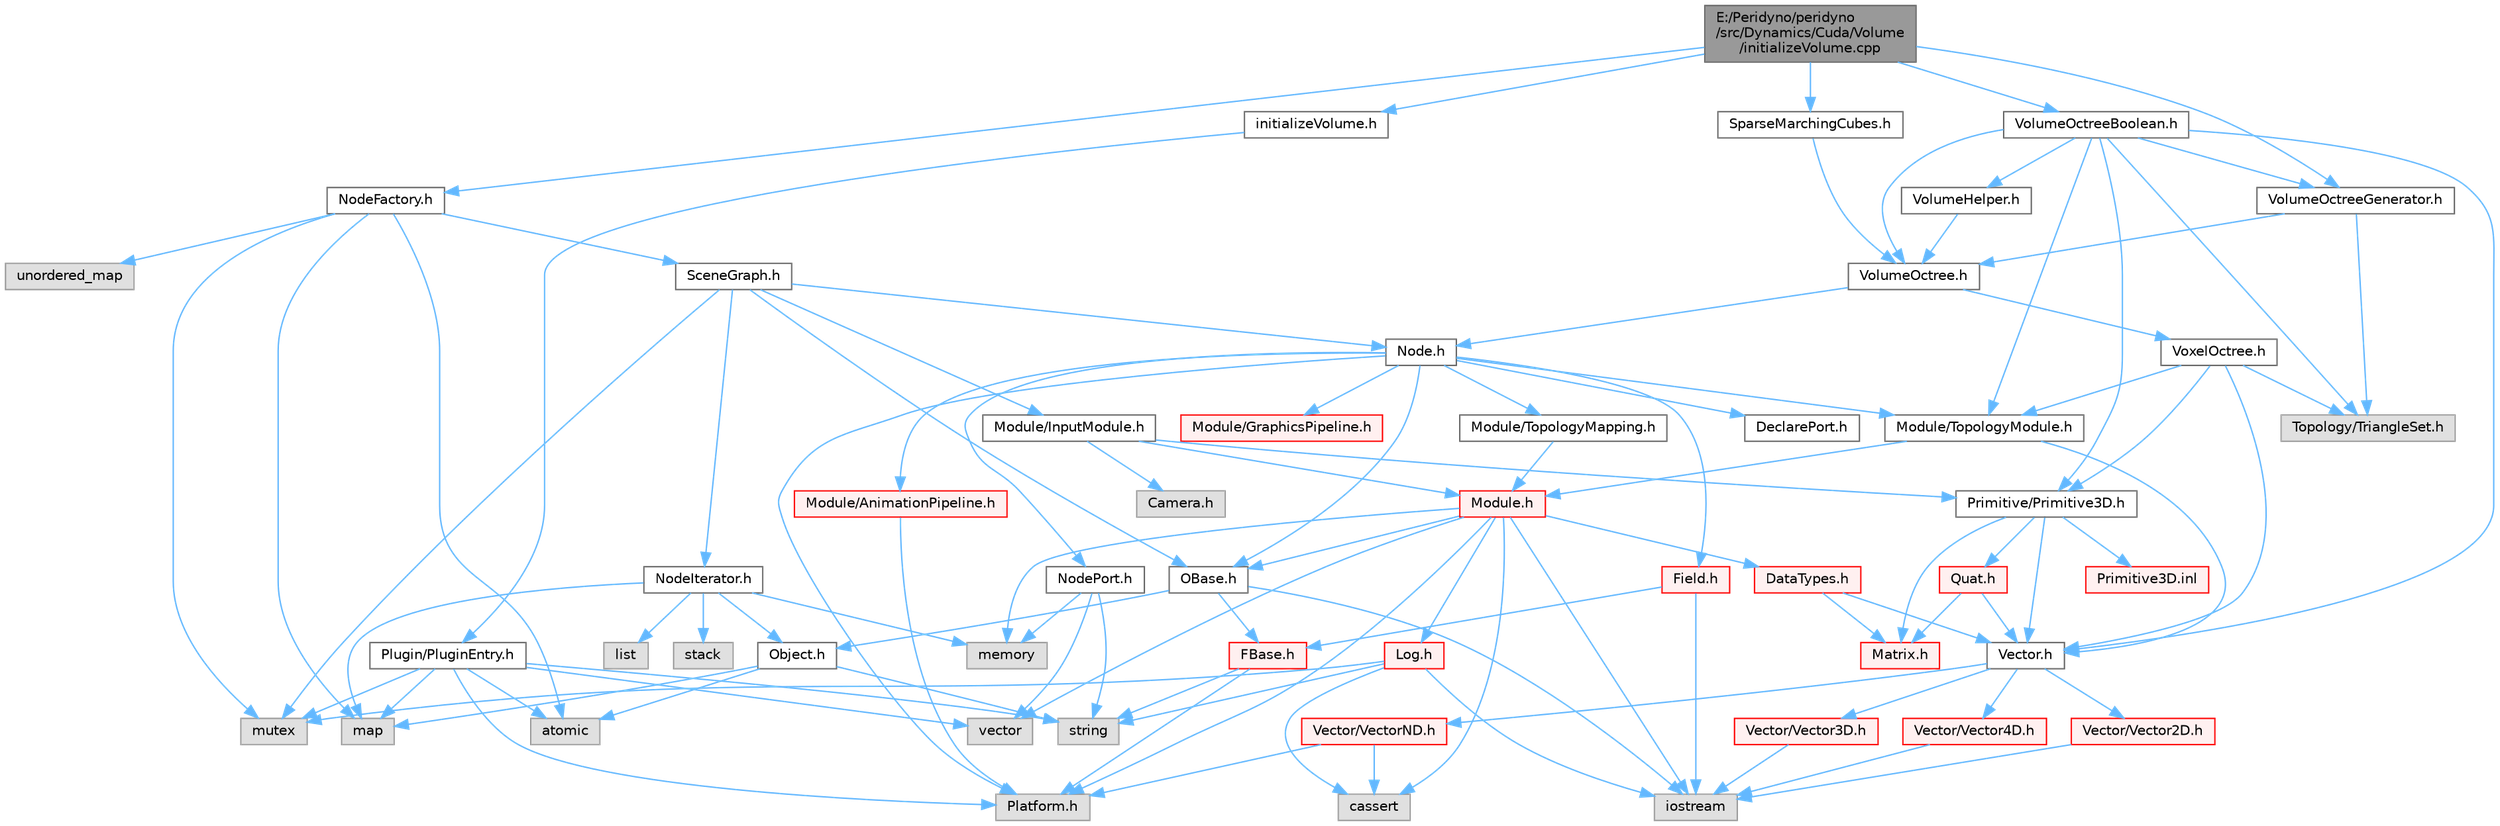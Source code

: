 digraph "E:/Peridyno/peridyno/src/Dynamics/Cuda/Volume/initializeVolume.cpp"
{
 // LATEX_PDF_SIZE
  bgcolor="transparent";
  edge [fontname=Helvetica,fontsize=10,labelfontname=Helvetica,labelfontsize=10];
  node [fontname=Helvetica,fontsize=10,shape=box,height=0.2,width=0.4];
  Node1 [id="Node000001",label="E:/Peridyno/peridyno\l/src/Dynamics/Cuda/Volume\l/initializeVolume.cpp",height=0.2,width=0.4,color="gray40", fillcolor="grey60", style="filled", fontcolor="black",tooltip=" "];
  Node1 -> Node2 [id="edge1_Node000001_Node000002",color="steelblue1",style="solid",tooltip=" "];
  Node2 [id="Node000002",label="initializeVolume.h",height=0.2,width=0.4,color="grey40", fillcolor="white", style="filled",URL="$initialize_volume_8h.html",tooltip=" "];
  Node2 -> Node3 [id="edge2_Node000002_Node000003",color="steelblue1",style="solid",tooltip=" "];
  Node3 [id="Node000003",label="Plugin/PluginEntry.h",height=0.2,width=0.4,color="grey40", fillcolor="white", style="filled",URL="$_plugin_entry_8h.html",tooltip=" "];
  Node3 -> Node4 [id="edge3_Node000003_Node000004",color="steelblue1",style="solid",tooltip=" "];
  Node4 [id="Node000004",label="string",height=0.2,width=0.4,color="grey60", fillcolor="#E0E0E0", style="filled",tooltip=" "];
  Node3 -> Node5 [id="edge4_Node000003_Node000005",color="steelblue1",style="solid",tooltip=" "];
  Node5 [id="Node000005",label="map",height=0.2,width=0.4,color="grey60", fillcolor="#E0E0E0", style="filled",tooltip=" "];
  Node3 -> Node6 [id="edge5_Node000003_Node000006",color="steelblue1",style="solid",tooltip=" "];
  Node6 [id="Node000006",label="vector",height=0.2,width=0.4,color="grey60", fillcolor="#E0E0E0", style="filled",tooltip=" "];
  Node3 -> Node7 [id="edge6_Node000003_Node000007",color="steelblue1",style="solid",tooltip=" "];
  Node7 [id="Node000007",label="atomic",height=0.2,width=0.4,color="grey60", fillcolor="#E0E0E0", style="filled",tooltip=" "];
  Node3 -> Node8 [id="edge7_Node000003_Node000008",color="steelblue1",style="solid",tooltip=" "];
  Node8 [id="Node000008",label="mutex",height=0.2,width=0.4,color="grey60", fillcolor="#E0E0E0", style="filled",tooltip=" "];
  Node3 -> Node9 [id="edge8_Node000003_Node000009",color="steelblue1",style="solid",tooltip=" "];
  Node9 [id="Node000009",label="Platform.h",height=0.2,width=0.4,color="grey60", fillcolor="#E0E0E0", style="filled",tooltip=" "];
  Node1 -> Node10 [id="edge9_Node000001_Node000010",color="steelblue1",style="solid",tooltip=" "];
  Node10 [id="Node000010",label="NodeFactory.h",height=0.2,width=0.4,color="grey40", fillcolor="white", style="filled",URL="$_node_factory_8h.html",tooltip=" "];
  Node10 -> Node7 [id="edge10_Node000010_Node000007",color="steelblue1",style="solid",tooltip=" "];
  Node10 -> Node8 [id="edge11_Node000010_Node000008",color="steelblue1",style="solid",tooltip=" "];
  Node10 -> Node5 [id="edge12_Node000010_Node000005",color="steelblue1",style="solid",tooltip=" "];
  Node10 -> Node11 [id="edge13_Node000010_Node000011",color="steelblue1",style="solid",tooltip=" "];
  Node11 [id="Node000011",label="unordered_map",height=0.2,width=0.4,color="grey60", fillcolor="#E0E0E0", style="filled",tooltip=" "];
  Node10 -> Node12 [id="edge14_Node000010_Node000012",color="steelblue1",style="solid",tooltip=" "];
  Node12 [id="Node000012",label="SceneGraph.h",height=0.2,width=0.4,color="grey40", fillcolor="white", style="filled",URL="$_scene_graph_8h.html",tooltip=" "];
  Node12 -> Node13 [id="edge15_Node000012_Node000013",color="steelblue1",style="solid",tooltip=" "];
  Node13 [id="Node000013",label="OBase.h",height=0.2,width=0.4,color="grey40", fillcolor="white", style="filled",URL="$_o_base_8h.html",tooltip=" "];
  Node13 -> Node14 [id="edge16_Node000013_Node000014",color="steelblue1",style="solid",tooltip=" "];
  Node14 [id="Node000014",label="iostream",height=0.2,width=0.4,color="grey60", fillcolor="#E0E0E0", style="filled",tooltip=" "];
  Node13 -> Node15 [id="edge17_Node000013_Node000015",color="steelblue1",style="solid",tooltip=" "];
  Node15 [id="Node000015",label="FBase.h",height=0.2,width=0.4,color="red", fillcolor="#FFF0F0", style="filled",URL="$_f_base_8h.html",tooltip=" "];
  Node15 -> Node9 [id="edge18_Node000015_Node000009",color="steelblue1",style="solid",tooltip=" "];
  Node15 -> Node4 [id="edge19_Node000015_Node000004",color="steelblue1",style="solid",tooltip=" "];
  Node13 -> Node20 [id="edge20_Node000013_Node000020",color="steelblue1",style="solid",tooltip=" "];
  Node20 [id="Node000020",label="Object.h",height=0.2,width=0.4,color="grey40", fillcolor="white", style="filled",URL="$_object_8h.html",tooltip=" "];
  Node20 -> Node4 [id="edge21_Node000020_Node000004",color="steelblue1",style="solid",tooltip=" "];
  Node20 -> Node7 [id="edge22_Node000020_Node000007",color="steelblue1",style="solid",tooltip=" "];
  Node20 -> Node5 [id="edge23_Node000020_Node000005",color="steelblue1",style="solid",tooltip=" "];
  Node12 -> Node21 [id="edge24_Node000012_Node000021",color="steelblue1",style="solid",tooltip=" "];
  Node21 [id="Node000021",label="Node.h",height=0.2,width=0.4,color="grey40", fillcolor="white", style="filled",URL="$_node_8h.html",tooltip=" "];
  Node21 -> Node13 [id="edge25_Node000021_Node000013",color="steelblue1",style="solid",tooltip=" "];
  Node21 -> Node22 [id="edge26_Node000021_Node000022",color="steelblue1",style="solid",tooltip=" "];
  Node22 [id="Node000022",label="Field.h",height=0.2,width=0.4,color="red", fillcolor="#FFF0F0", style="filled",URL="$_field_8h.html",tooltip=" "];
  Node22 -> Node14 [id="edge27_Node000022_Node000014",color="steelblue1",style="solid",tooltip=" "];
  Node22 -> Node15 [id="edge28_Node000022_Node000015",color="steelblue1",style="solid",tooltip=" "];
  Node21 -> Node9 [id="edge29_Node000021_Node000009",color="steelblue1",style="solid",tooltip=" "];
  Node21 -> Node76 [id="edge30_Node000021_Node000076",color="steelblue1",style="solid",tooltip=" "];
  Node76 [id="Node000076",label="DeclarePort.h",height=0.2,width=0.4,color="grey40", fillcolor="white", style="filled",URL="$_declare_port_8h.html",tooltip=" "];
  Node21 -> Node77 [id="edge31_Node000021_Node000077",color="steelblue1",style="solid",tooltip=" "];
  Node77 [id="Node000077",label="NodePort.h",height=0.2,width=0.4,color="grey40", fillcolor="white", style="filled",URL="$_node_port_8h.html",tooltip=" "];
  Node77 -> Node4 [id="edge32_Node000077_Node000004",color="steelblue1",style="solid",tooltip=" "];
  Node77 -> Node6 [id="edge33_Node000077_Node000006",color="steelblue1",style="solid",tooltip=" "];
  Node77 -> Node27 [id="edge34_Node000077_Node000027",color="steelblue1",style="solid",tooltip=" "];
  Node27 [id="Node000027",label="memory",height=0.2,width=0.4,color="grey60", fillcolor="#E0E0E0", style="filled",tooltip=" "];
  Node21 -> Node78 [id="edge35_Node000021_Node000078",color="steelblue1",style="solid",tooltip=" "];
  Node78 [id="Node000078",label="Module/TopologyModule.h",height=0.2,width=0.4,color="grey40", fillcolor="white", style="filled",URL="$_topology_module_8h.html",tooltip=" "];
  Node78 -> Node36 [id="edge36_Node000078_Node000036",color="steelblue1",style="solid",tooltip=" "];
  Node36 [id="Node000036",label="Vector.h",height=0.2,width=0.4,color="grey40", fillcolor="white", style="filled",URL="$_vector_8h.html",tooltip=" "];
  Node36 -> Node37 [id="edge37_Node000036_Node000037",color="steelblue1",style="solid",tooltip=" "];
  Node37 [id="Node000037",label="Vector/Vector2D.h",height=0.2,width=0.4,color="red", fillcolor="#FFF0F0", style="filled",URL="$_vector2_d_8h.html",tooltip=" "];
  Node37 -> Node14 [id="edge38_Node000037_Node000014",color="steelblue1",style="solid",tooltip=" "];
  Node36 -> Node43 [id="edge39_Node000036_Node000043",color="steelblue1",style="solid",tooltip=" "];
  Node43 [id="Node000043",label="Vector/Vector3D.h",height=0.2,width=0.4,color="red", fillcolor="#FFF0F0", style="filled",URL="$_vector3_d_8h.html",tooltip=" "];
  Node43 -> Node14 [id="edge40_Node000043_Node000014",color="steelblue1",style="solid",tooltip=" "];
  Node36 -> Node46 [id="edge41_Node000036_Node000046",color="steelblue1",style="solid",tooltip=" "];
  Node46 [id="Node000046",label="Vector/Vector4D.h",height=0.2,width=0.4,color="red", fillcolor="#FFF0F0", style="filled",URL="$_vector4_d_8h.html",tooltip=" "];
  Node46 -> Node14 [id="edge42_Node000046_Node000014",color="steelblue1",style="solid",tooltip=" "];
  Node36 -> Node49 [id="edge43_Node000036_Node000049",color="steelblue1",style="solid",tooltip=" "];
  Node49 [id="Node000049",label="Vector/VectorND.h",height=0.2,width=0.4,color="red", fillcolor="#FFF0F0", style="filled",URL="$_vector_n_d_8h.html",tooltip=" "];
  Node49 -> Node26 [id="edge44_Node000049_Node000026",color="steelblue1",style="solid",tooltip=" "];
  Node26 [id="Node000026",label="cassert",height=0.2,width=0.4,color="grey60", fillcolor="#E0E0E0", style="filled",tooltip=" "];
  Node49 -> Node9 [id="edge45_Node000049_Node000009",color="steelblue1",style="solid",tooltip=" "];
  Node78 -> Node79 [id="edge46_Node000078_Node000079",color="steelblue1",style="solid",tooltip=" "];
  Node79 [id="Node000079",label="Module.h",height=0.2,width=0.4,color="red", fillcolor="#FFF0F0", style="filled",URL="$_module_8h.html",tooltip=" "];
  Node79 -> Node9 [id="edge47_Node000079_Node000009",color="steelblue1",style="solid",tooltip=" "];
  Node79 -> Node27 [id="edge48_Node000079_Node000027",color="steelblue1",style="solid",tooltip=" "];
  Node79 -> Node6 [id="edge49_Node000079_Node000006",color="steelblue1",style="solid",tooltip=" "];
  Node79 -> Node26 [id="edge50_Node000079_Node000026",color="steelblue1",style="solid",tooltip=" "];
  Node79 -> Node14 [id="edge51_Node000079_Node000014",color="steelblue1",style="solid",tooltip=" "];
  Node79 -> Node13 [id="edge52_Node000079_Node000013",color="steelblue1",style="solid",tooltip=" "];
  Node79 -> Node80 [id="edge53_Node000079_Node000080",color="steelblue1",style="solid",tooltip=" "];
  Node80 [id="Node000080",label="Log.h",height=0.2,width=0.4,color="red", fillcolor="#FFF0F0", style="filled",URL="$_log_8h.html",tooltip=" "];
  Node80 -> Node8 [id="edge54_Node000080_Node000008",color="steelblue1",style="solid",tooltip=" "];
  Node80 -> Node4 [id="edge55_Node000080_Node000004",color="steelblue1",style="solid",tooltip=" "];
  Node80 -> Node14 [id="edge56_Node000080_Node000014",color="steelblue1",style="solid",tooltip=" "];
  Node80 -> Node26 [id="edge57_Node000080_Node000026",color="steelblue1",style="solid",tooltip=" "];
  Node79 -> Node87 [id="edge58_Node000079_Node000087",color="steelblue1",style="solid",tooltip=" "];
  Node87 [id="Node000087",label="DataTypes.h",height=0.2,width=0.4,color="red", fillcolor="#FFF0F0", style="filled",URL="$_data_types_8h.html",tooltip=" "];
  Node87 -> Node36 [id="edge59_Node000087_Node000036",color="steelblue1",style="solid",tooltip=" "];
  Node87 -> Node54 [id="edge60_Node000087_Node000054",color="steelblue1",style="solid",tooltip=" "];
  Node54 [id="Node000054",label="Matrix.h",height=0.2,width=0.4,color="red", fillcolor="#FFF0F0", style="filled",URL="$_matrix_8h.html",tooltip=" "];
  Node21 -> Node97 [id="edge61_Node000021_Node000097",color="steelblue1",style="solid",tooltip=" "];
  Node97 [id="Node000097",label="Module/TopologyMapping.h",height=0.2,width=0.4,color="grey40", fillcolor="white", style="filled",URL="$_topology_mapping_8h.html",tooltip=" "];
  Node97 -> Node79 [id="edge62_Node000097_Node000079",color="steelblue1",style="solid",tooltip=" "];
  Node21 -> Node98 [id="edge63_Node000021_Node000098",color="steelblue1",style="solid",tooltip=" "];
  Node98 [id="Node000098",label="Module/AnimationPipeline.h",height=0.2,width=0.4,color="red", fillcolor="#FFF0F0", style="filled",URL="$_animation_pipeline_8h.html",tooltip=" "];
  Node98 -> Node9 [id="edge64_Node000098_Node000009",color="steelblue1",style="solid",tooltip=" "];
  Node21 -> Node100 [id="edge65_Node000021_Node000100",color="steelblue1",style="solid",tooltip=" "];
  Node100 [id="Node000100",label="Module/GraphicsPipeline.h",height=0.2,width=0.4,color="red", fillcolor="#FFF0F0", style="filled",URL="$_graphics_pipeline_8h.html",tooltip=" "];
  Node12 -> Node101 [id="edge66_Node000012_Node000101",color="steelblue1",style="solid",tooltip=" "];
  Node101 [id="Node000101",label="NodeIterator.h",height=0.2,width=0.4,color="grey40", fillcolor="white", style="filled",URL="$_node_iterator_8h.html",tooltip=" "];
  Node101 -> Node102 [id="edge67_Node000101_Node000102",color="steelblue1",style="solid",tooltip=" "];
  Node102 [id="Node000102",label="stack",height=0.2,width=0.4,color="grey60", fillcolor="#E0E0E0", style="filled",tooltip=" "];
  Node101 -> Node103 [id="edge68_Node000101_Node000103",color="steelblue1",style="solid",tooltip=" "];
  Node103 [id="Node000103",label="list",height=0.2,width=0.4,color="grey60", fillcolor="#E0E0E0", style="filled",tooltip=" "];
  Node101 -> Node5 [id="edge69_Node000101_Node000005",color="steelblue1",style="solid",tooltip=" "];
  Node101 -> Node27 [id="edge70_Node000101_Node000027",color="steelblue1",style="solid",tooltip=" "];
  Node101 -> Node20 [id="edge71_Node000101_Node000020",color="steelblue1",style="solid",tooltip=" "];
  Node12 -> Node104 [id="edge72_Node000012_Node000104",color="steelblue1",style="solid",tooltip=" "];
  Node104 [id="Node000104",label="Module/InputModule.h",height=0.2,width=0.4,color="grey40", fillcolor="white", style="filled",URL="$_input_module_8h.html",tooltip=" "];
  Node104 -> Node79 [id="edge73_Node000104_Node000079",color="steelblue1",style="solid",tooltip=" "];
  Node104 -> Node105 [id="edge74_Node000104_Node000105",color="steelblue1",style="solid",tooltip=" "];
  Node105 [id="Node000105",label="Camera.h",height=0.2,width=0.4,color="grey60", fillcolor="#E0E0E0", style="filled",tooltip=" "];
  Node104 -> Node106 [id="edge75_Node000104_Node000106",color="steelblue1",style="solid",tooltip=" "];
  Node106 [id="Node000106",label="Primitive/Primitive3D.h",height=0.2,width=0.4,color="grey40", fillcolor="white", style="filled",URL="$_primitive3_d_8h.html",tooltip=" "];
  Node106 -> Node36 [id="edge76_Node000106_Node000036",color="steelblue1",style="solid",tooltip=" "];
  Node106 -> Node54 [id="edge77_Node000106_Node000054",color="steelblue1",style="solid",tooltip=" "];
  Node106 -> Node67 [id="edge78_Node000106_Node000067",color="steelblue1",style="solid",tooltip=" "];
  Node67 [id="Node000067",label="Quat.h",height=0.2,width=0.4,color="red", fillcolor="#FFF0F0", style="filled",URL="$_quat_8h.html",tooltip="Implementation of quaternion."];
  Node67 -> Node36 [id="edge79_Node000067_Node000036",color="steelblue1",style="solid",tooltip=" "];
  Node67 -> Node54 [id="edge80_Node000067_Node000054",color="steelblue1",style="solid",tooltip=" "];
  Node106 -> Node107 [id="edge81_Node000106_Node000107",color="steelblue1",style="solid",tooltip=" "];
  Node107 [id="Node000107",label="Primitive3D.inl",height=0.2,width=0.4,color="red", fillcolor="#FFF0F0", style="filled",URL="$_primitive3_d_8inl.html",tooltip=" "];
  Node12 -> Node8 [id="edge82_Node000012_Node000008",color="steelblue1",style="solid",tooltip=" "];
  Node1 -> Node110 [id="edge83_Node000001_Node000110",color="steelblue1",style="solid",tooltip=" "];
  Node110 [id="Node000110",label="VolumeOctreeGenerator.h",height=0.2,width=0.4,color="grey40", fillcolor="white", style="filled",URL="$_volume_octree_generator_8h.html",tooltip=" "];
  Node110 -> Node111 [id="edge84_Node000110_Node000111",color="steelblue1",style="solid",tooltip=" "];
  Node111 [id="Node000111",label="VolumeOctree.h",height=0.2,width=0.4,color="grey40", fillcolor="white", style="filled",URL="$_volume_octree_8h.html",tooltip=" "];
  Node111 -> Node21 [id="edge85_Node000111_Node000021",color="steelblue1",style="solid",tooltip=" "];
  Node111 -> Node112 [id="edge86_Node000111_Node000112",color="steelblue1",style="solid",tooltip=" "];
  Node112 [id="Node000112",label="VoxelOctree.h",height=0.2,width=0.4,color="grey40", fillcolor="white", style="filled",URL="$_voxel_octree_8h.html",tooltip=" "];
  Node112 -> Node113 [id="edge87_Node000112_Node000113",color="steelblue1",style="solid",tooltip=" "];
  Node113 [id="Node000113",label="Topology/TriangleSet.h",height=0.2,width=0.4,color="grey60", fillcolor="#E0E0E0", style="filled",tooltip=" "];
  Node112 -> Node78 [id="edge88_Node000112_Node000078",color="steelblue1",style="solid",tooltip=" "];
  Node112 -> Node106 [id="edge89_Node000112_Node000106",color="steelblue1",style="solid",tooltip=" "];
  Node112 -> Node36 [id="edge90_Node000112_Node000036",color="steelblue1",style="solid",tooltip=" "];
  Node110 -> Node113 [id="edge91_Node000110_Node000113",color="steelblue1",style="solid",tooltip=" "];
  Node1 -> Node114 [id="edge92_Node000001_Node000114",color="steelblue1",style="solid",tooltip=" "];
  Node114 [id="Node000114",label="VolumeOctreeBoolean.h",height=0.2,width=0.4,color="grey40", fillcolor="white", style="filled",URL="$_volume_octree_boolean_8h.html",tooltip=" "];
  Node114 -> Node111 [id="edge93_Node000114_Node000111",color="steelblue1",style="solid",tooltip=" "];
  Node114 -> Node110 [id="edge94_Node000114_Node000110",color="steelblue1",style="solid",tooltip=" "];
  Node114 -> Node78 [id="edge95_Node000114_Node000078",color="steelblue1",style="solid",tooltip=" "];
  Node114 -> Node113 [id="edge96_Node000114_Node000113",color="steelblue1",style="solid",tooltip=" "];
  Node114 -> Node106 [id="edge97_Node000114_Node000106",color="steelblue1",style="solid",tooltip=" "];
  Node114 -> Node36 [id="edge98_Node000114_Node000036",color="steelblue1",style="solid",tooltip=" "];
  Node114 -> Node115 [id="edge99_Node000114_Node000115",color="steelblue1",style="solid",tooltip=" "];
  Node115 [id="Node000115",label="VolumeHelper.h",height=0.2,width=0.4,color="grey40", fillcolor="white", style="filled",URL="$_volume_helper_8h.html",tooltip=" "];
  Node115 -> Node111 [id="edge100_Node000115_Node000111",color="steelblue1",style="solid",tooltip=" "];
  Node1 -> Node116 [id="edge101_Node000001_Node000116",color="steelblue1",style="solid",tooltip=" "];
  Node116 [id="Node000116",label="SparseMarchingCubes.h",height=0.2,width=0.4,color="grey40", fillcolor="white", style="filled",URL="$_sparse_marching_cubes_8h.html",tooltip=" "];
  Node116 -> Node111 [id="edge102_Node000116_Node000111",color="steelblue1",style="solid",tooltip=" "];
}
